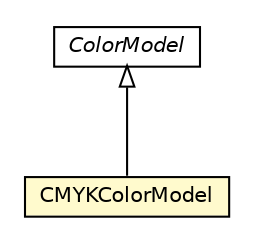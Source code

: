 #!/usr/local/bin/dot
#
# Class diagram 
# Generated by UMLGraph version R5_6-24-gf6e263 (http://www.umlgraph.org/)
#

digraph G {
	edge [fontname="Helvetica",fontsize=10,labelfontname="Helvetica",labelfontsize=10];
	node [fontname="Helvetica",fontsize=10,shape=plaintext];
	nodesep=0.25;
	ranksep=0.5;
	// org.universAAL.ontology.unit.color.CMYKColorModel
	c84813 [label=<<table title="org.universAAL.ontology.unit.color.CMYKColorModel" border="0" cellborder="1" cellspacing="0" cellpadding="2" port="p" bgcolor="lemonChiffon" href="./CMYKColorModel.html">
		<tr><td><table border="0" cellspacing="0" cellpadding="1">
<tr><td align="center" balign="center"> CMYKColorModel </td></tr>
		</table></td></tr>
		</table>>, URL="./CMYKColorModel.html", fontname="Helvetica", fontcolor="black", fontsize=10.0];
	// org.universAAL.ontology.unit.color.ColorModel
	c84817 [label=<<table title="org.universAAL.ontology.unit.color.ColorModel" border="0" cellborder="1" cellspacing="0" cellpadding="2" port="p" href="./ColorModel.html">
		<tr><td><table border="0" cellspacing="0" cellpadding="1">
<tr><td align="center" balign="center"><font face="Helvetica-Oblique"> ColorModel </font></td></tr>
		</table></td></tr>
		</table>>, URL="./ColorModel.html", fontname="Helvetica", fontcolor="black", fontsize=10.0];
	//org.universAAL.ontology.unit.color.CMYKColorModel extends org.universAAL.ontology.unit.color.ColorModel
	c84817:p -> c84813:p [dir=back,arrowtail=empty];
}

